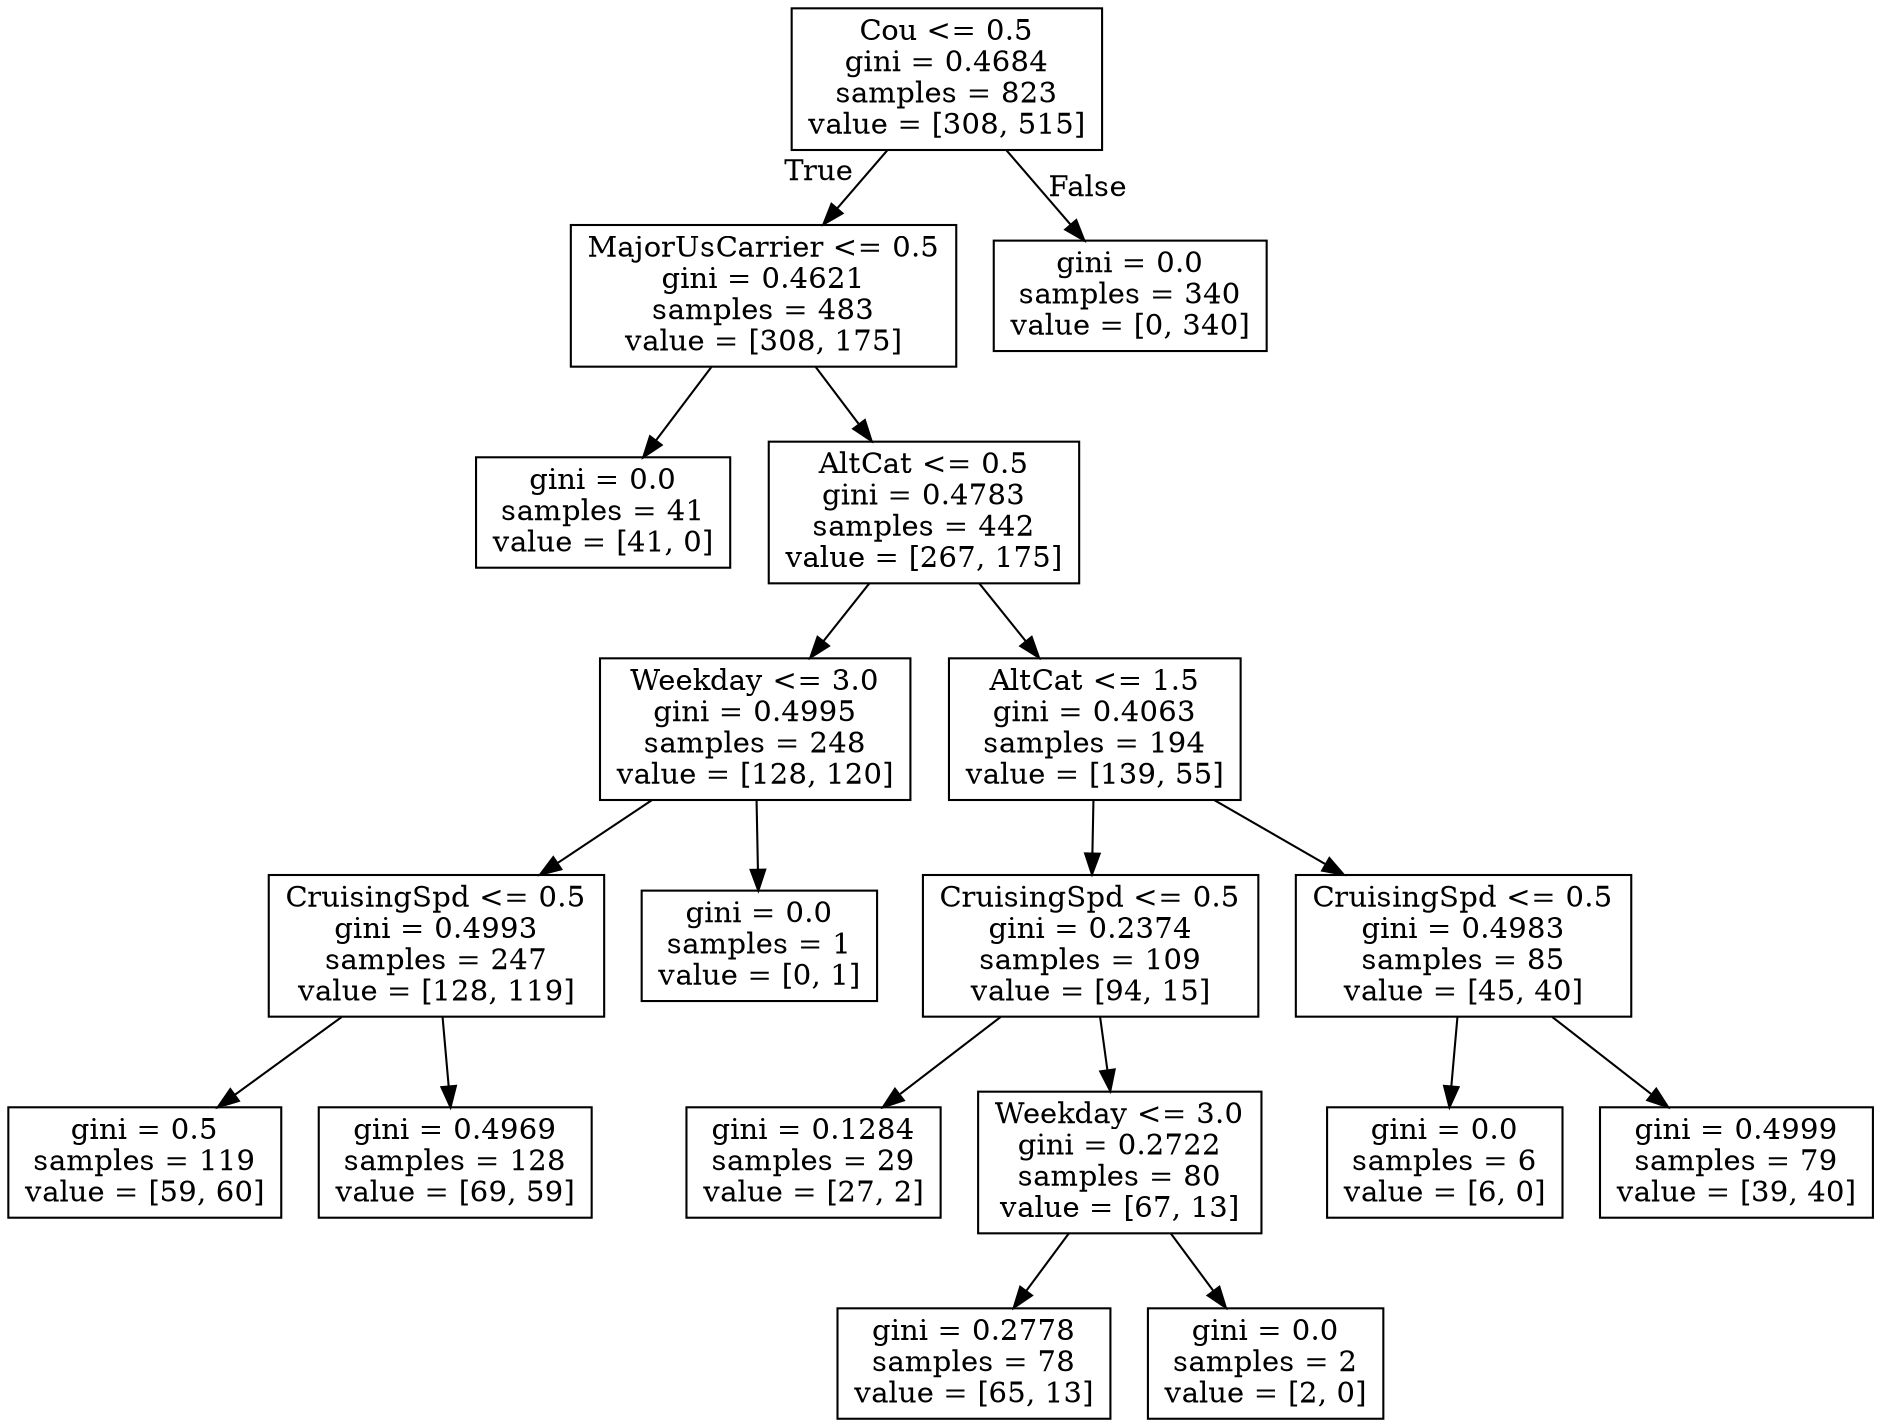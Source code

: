 digraph Tree {
node [shape=box] ;
0 [label="Cou <= 0.5\ngini = 0.4684\nsamples = 823\nvalue = [308, 515]"] ;
1 [label="MajorUsCarrier <= 0.5\ngini = 0.4621\nsamples = 483\nvalue = [308, 175]"] ;
0 -> 1 [labeldistance=2.5, labelangle=45, headlabel="True"] ;
2 [label="gini = 0.0\nsamples = 41\nvalue = [41, 0]"] ;
1 -> 2 ;
3 [label="AltCat <= 0.5\ngini = 0.4783\nsamples = 442\nvalue = [267, 175]"] ;
1 -> 3 ;
4 [label="Weekday <= 3.0\ngini = 0.4995\nsamples = 248\nvalue = [128, 120]"] ;
3 -> 4 ;
5 [label="CruisingSpd <= 0.5\ngini = 0.4993\nsamples = 247\nvalue = [128, 119]"] ;
4 -> 5 ;
6 [label="gini = 0.5\nsamples = 119\nvalue = [59, 60]"] ;
5 -> 6 ;
7 [label="gini = 0.4969\nsamples = 128\nvalue = [69, 59]"] ;
5 -> 7 ;
8 [label="gini = 0.0\nsamples = 1\nvalue = [0, 1]"] ;
4 -> 8 ;
9 [label="AltCat <= 1.5\ngini = 0.4063\nsamples = 194\nvalue = [139, 55]"] ;
3 -> 9 ;
10 [label="CruisingSpd <= 0.5\ngini = 0.2374\nsamples = 109\nvalue = [94, 15]"] ;
9 -> 10 ;
11 [label="gini = 0.1284\nsamples = 29\nvalue = [27, 2]"] ;
10 -> 11 ;
12 [label="Weekday <= 3.0\ngini = 0.2722\nsamples = 80\nvalue = [67, 13]"] ;
10 -> 12 ;
13 [label="gini = 0.2778\nsamples = 78\nvalue = [65, 13]"] ;
12 -> 13 ;
14 [label="gini = 0.0\nsamples = 2\nvalue = [2, 0]"] ;
12 -> 14 ;
15 [label="CruisingSpd <= 0.5\ngini = 0.4983\nsamples = 85\nvalue = [45, 40]"] ;
9 -> 15 ;
16 [label="gini = 0.0\nsamples = 6\nvalue = [6, 0]"] ;
15 -> 16 ;
17 [label="gini = 0.4999\nsamples = 79\nvalue = [39, 40]"] ;
15 -> 17 ;
18 [label="gini = 0.0\nsamples = 340\nvalue = [0, 340]"] ;
0 -> 18 [labeldistance=2.5, labelangle=-45, headlabel="False"] ;
}